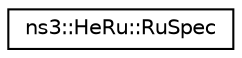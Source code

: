 digraph "Graphical Class Hierarchy"
{
 // LATEX_PDF_SIZE
  edge [fontname="Helvetica",fontsize="10",labelfontname="Helvetica",labelfontsize="10"];
  node [fontname="Helvetica",fontsize="10",shape=record];
  rankdir="LR";
  Node0 [label="ns3::HeRu::RuSpec",height=0.2,width=0.4,color="black", fillcolor="white", style="filled",URL="$structns3_1_1_he_ru_1_1_ru_spec.html",tooltip="RU Specification."];
}

